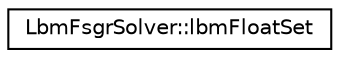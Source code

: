 digraph G
{
  edge [fontname="Helvetica",fontsize="10",labelfontname="Helvetica",labelfontsize="10"];
  node [fontname="Helvetica",fontsize="10",shape=record];
  rankdir=LR;
  Node1 [label="LbmFsgrSolver::lbmFloatSet",height=0.2,width=0.4,color="black", fillcolor="white", style="filled",URL="$da/d6b/classLbmFsgrSolver_1_1lbmFloatSet.html",tooltip="class for handling redist weights in reinit flag function"];
}

